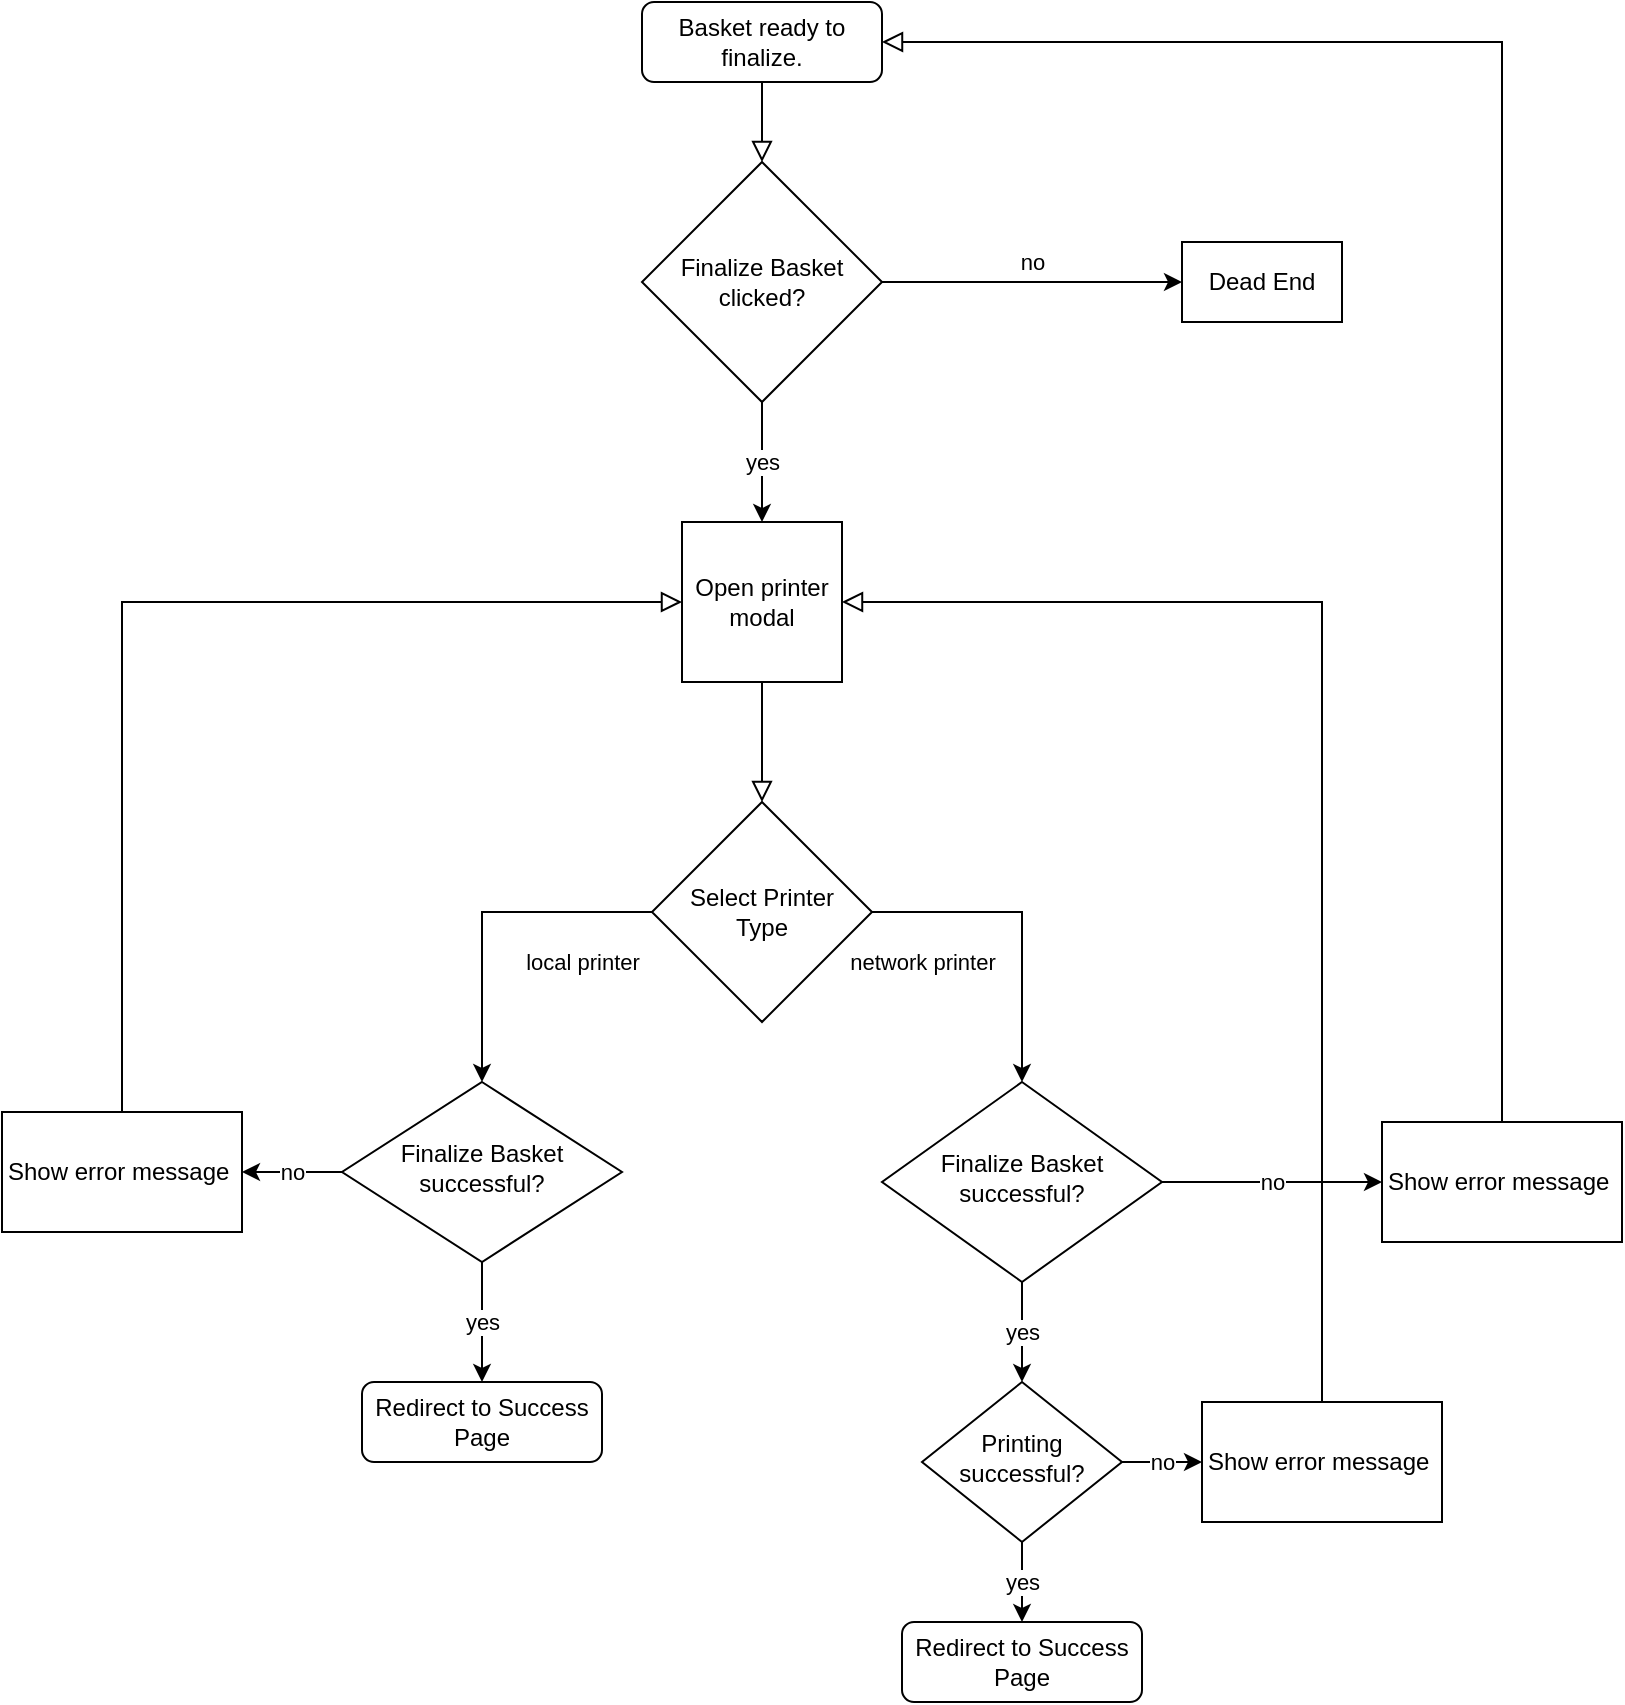 <mxfile version="13.10.4" type="github">
  <diagram id="C5RBs43oDa-KdzZeNtuy" name="Page-1">
    <mxGraphModel dx="1440" dy="954" grid="1" gridSize="10" guides="1" tooltips="1" connect="1" arrows="1" fold="1" page="1" pageScale="1" pageWidth="827" pageHeight="1169" math="0" shadow="0">
      <root>
        <mxCell id="WIyWlLk6GJQsqaUBKTNV-0" />
        <mxCell id="WIyWlLk6GJQsqaUBKTNV-1" parent="WIyWlLk6GJQsqaUBKTNV-0" />
        <mxCell id="WIyWlLk6GJQsqaUBKTNV-3" value="Basket ready to finalize." style="rounded=1;whiteSpace=wrap;html=1;fontSize=12;glass=0;strokeWidth=1;shadow=0;" parent="WIyWlLk6GJQsqaUBKTNV-1" vertex="1">
          <mxGeometry x="329" y="20" width="120" height="40" as="geometry" />
        </mxCell>
        <mxCell id="WIyWlLk6GJQsqaUBKTNV-6" value="Finalize Basket &lt;br&gt;successful?" style="rhombus;whiteSpace=wrap;html=1;shadow=0;fontFamily=Helvetica;fontSize=12;align=center;strokeWidth=1;spacing=6;spacingTop=-4;" parent="WIyWlLk6GJQsqaUBKTNV-1" vertex="1">
          <mxGeometry x="179" y="560" width="140" height="90" as="geometry" />
        </mxCell>
        <mxCell id="WIyWlLk6GJQsqaUBKTNV-11" value="Redirect to Success Page" style="rounded=1;whiteSpace=wrap;html=1;fontSize=12;glass=0;strokeWidth=1;shadow=0;" parent="WIyWlLk6GJQsqaUBKTNV-1" vertex="1">
          <mxGeometry x="189" y="710" width="120" height="40" as="geometry" />
        </mxCell>
        <mxCell id="SuKsgBhXOw_TqzZO0JG3-0" value="Finalize Basket clicked?" style="rhombus;whiteSpace=wrap;html=1;" vertex="1" parent="WIyWlLk6GJQsqaUBKTNV-1">
          <mxGeometry x="329" y="100" width="120" height="120" as="geometry" />
        </mxCell>
        <mxCell id="SuKsgBhXOw_TqzZO0JG3-1" value="" style="rounded=0;html=1;jettySize=auto;orthogonalLoop=1;fontSize=11;endArrow=block;endFill=0;endSize=8;strokeWidth=1;shadow=0;labelBackgroundColor=none;edgeStyle=orthogonalEdgeStyle;" edge="1" parent="WIyWlLk6GJQsqaUBKTNV-1" source="WIyWlLk6GJQsqaUBKTNV-3" target="SuKsgBhXOw_TqzZO0JG3-0">
          <mxGeometry relative="1" as="geometry">
            <mxPoint x="59" y="50" as="sourcePoint" />
            <mxPoint x="149" y="165" as="targetPoint" />
          </mxGeometry>
        </mxCell>
        <mxCell id="SuKsgBhXOw_TqzZO0JG3-3" value="Dead End" style="rounded=1;whiteSpace=wrap;html=1;fontSize=12;glass=0;strokeWidth=1;shadow=0;arcSize=0;" vertex="1" parent="WIyWlLk6GJQsqaUBKTNV-1">
          <mxGeometry x="599" y="140" width="80" height="40" as="geometry" />
        </mxCell>
        <mxCell id="SuKsgBhXOw_TqzZO0JG3-29" value="" style="endArrow=classic;html=1;shadow=0;labelBackgroundColor=none;strokeWidth=1;edgeStyle=orthogonalEdgeStyle;exitX=1;exitY=0.5;exitDx=0;exitDy=0;entryX=0;entryY=0.5;entryDx=0;entryDy=0;" edge="1" parent="WIyWlLk6GJQsqaUBKTNV-1" source="SuKsgBhXOw_TqzZO0JG3-0" target="SuKsgBhXOw_TqzZO0JG3-3">
          <mxGeometry relative="1" as="geometry">
            <mxPoint x="219" y="310" as="sourcePoint" />
            <mxPoint x="319" y="310" as="targetPoint" />
            <Array as="points">
              <mxPoint x="589" y="160" />
            </Array>
          </mxGeometry>
        </mxCell>
        <mxCell id="SuKsgBhXOw_TqzZO0JG3-30" value="no" style="edgeLabel;resizable=0;html=1;align=center;verticalAlign=middle;" connectable="0" vertex="1" parent="SuKsgBhXOw_TqzZO0JG3-29">
          <mxGeometry relative="1" as="geometry">
            <mxPoint y="-10" as="offset" />
          </mxGeometry>
        </mxCell>
        <mxCell id="SuKsgBhXOw_TqzZO0JG3-33" value="" style="endArrow=classic;html=1;shadow=0;labelBackgroundColor=none;strokeWidth=1;exitX=0.5;exitY=1;exitDx=0;exitDy=0;entryX=0.5;entryY=0;entryDx=0;entryDy=0;" edge="1" parent="WIyWlLk6GJQsqaUBKTNV-1" source="SuKsgBhXOw_TqzZO0JG3-0" target="SuKsgBhXOw_TqzZO0JG3-45">
          <mxGeometry relative="1" as="geometry">
            <mxPoint x="69" y="250" as="sourcePoint" />
            <mxPoint x="319" y="310" as="targetPoint" />
          </mxGeometry>
        </mxCell>
        <mxCell id="SuKsgBhXOw_TqzZO0JG3-34" value="yes" style="edgeLabel;resizable=0;html=1;align=center;verticalAlign=middle;" connectable="0" vertex="1" parent="SuKsgBhXOw_TqzZO0JG3-33">
          <mxGeometry relative="1" as="geometry" />
        </mxCell>
        <mxCell id="SuKsgBhXOw_TqzZO0JG3-35" value="" style="endArrow=classic;html=1;shadow=0;labelBackgroundColor=none;strokeWidth=1;entryX=0.5;entryY=0;entryDx=0;entryDy=0;exitX=0.5;exitY=1;exitDx=0;exitDy=0;" edge="1" parent="WIyWlLk6GJQsqaUBKTNV-1" source="WIyWlLk6GJQsqaUBKTNV-6" target="WIyWlLk6GJQsqaUBKTNV-11">
          <mxGeometry relative="1" as="geometry">
            <mxPoint x="109" y="715" as="sourcePoint" />
            <mxPoint x="199" y="710" as="targetPoint" />
          </mxGeometry>
        </mxCell>
        <mxCell id="SuKsgBhXOw_TqzZO0JG3-36" value="yes" style="edgeLabel;resizable=0;html=1;align=center;verticalAlign=middle;" connectable="0" vertex="1" parent="SuKsgBhXOw_TqzZO0JG3-35">
          <mxGeometry relative="1" as="geometry" />
        </mxCell>
        <mxCell id="SuKsgBhXOw_TqzZO0JG3-43" value="Select Printer &lt;br&gt;Type" style="rhombus;whiteSpace=wrap;html=1;" vertex="1" parent="WIyWlLk6GJQsqaUBKTNV-1">
          <mxGeometry x="334" y="420" width="110" height="110" as="geometry" />
        </mxCell>
        <mxCell id="SuKsgBhXOw_TqzZO0JG3-49" style="edgeStyle=orthogonalEdgeStyle;rounded=0;orthogonalLoop=1;jettySize=auto;html=1;exitX=0.5;exitY=1;exitDx=0;exitDy=0;entryX=0.5;entryY=0;entryDx=0;entryDy=0;shadow=0;labelBackgroundColor=none;endArrow=block;endFill=0;endSize=8;strokeWidth=1;" edge="1" parent="WIyWlLk6GJQsqaUBKTNV-1" source="SuKsgBhXOw_TqzZO0JG3-45" target="SuKsgBhXOw_TqzZO0JG3-43">
          <mxGeometry relative="1" as="geometry" />
        </mxCell>
        <mxCell id="SuKsgBhXOw_TqzZO0JG3-45" value="Open printer modal" style="whiteSpace=wrap;html=1;aspect=fixed;" vertex="1" parent="WIyWlLk6GJQsqaUBKTNV-1">
          <mxGeometry x="349" y="280" width="80" height="80" as="geometry" />
        </mxCell>
        <mxCell id="SuKsgBhXOw_TqzZO0JG3-47" value="" style="endArrow=classic;html=1;shadow=0;labelBackgroundColor=none;strokeWidth=1;exitX=0;exitY=0.5;exitDx=0;exitDy=0;edgeStyle=orthogonalEdgeStyle;rounded=0;entryX=0.5;entryY=0;entryDx=0;entryDy=0;" edge="1" parent="WIyWlLk6GJQsqaUBKTNV-1" source="SuKsgBhXOw_TqzZO0JG3-43" target="WIyWlLk6GJQsqaUBKTNV-6">
          <mxGeometry relative="1" as="geometry">
            <mxPoint x="459" y="410" as="sourcePoint" />
            <mxPoint x="199" y="600" as="targetPoint" />
            <Array as="points">
              <mxPoint x="249" y="475" />
            </Array>
          </mxGeometry>
        </mxCell>
        <mxCell id="SuKsgBhXOw_TqzZO0JG3-48" value="local printer" style="edgeLabel;resizable=0;html=1;align=center;verticalAlign=middle;" connectable="0" vertex="1" parent="SuKsgBhXOw_TqzZO0JG3-47">
          <mxGeometry relative="1" as="geometry">
            <mxPoint x="50" y="25" as="offset" />
          </mxGeometry>
        </mxCell>
        <mxCell id="SuKsgBhXOw_TqzZO0JG3-50" value="" style="endArrow=classic;html=1;shadow=0;labelBackgroundColor=none;strokeWidth=1;exitX=1;exitY=0.5;exitDx=0;exitDy=0;edgeStyle=orthogonalEdgeStyle;rounded=0;entryX=0.5;entryY=0;entryDx=0;entryDy=0;" edge="1" parent="WIyWlLk6GJQsqaUBKTNV-1" source="SuKsgBhXOw_TqzZO0JG3-43" target="SuKsgBhXOw_TqzZO0JG3-53">
          <mxGeometry relative="1" as="geometry">
            <mxPoint x="469" y="510" as="sourcePoint" />
            <mxPoint x="519" y="600" as="targetPoint" />
            <Array as="points">
              <mxPoint x="519" y="475" />
            </Array>
          </mxGeometry>
        </mxCell>
        <mxCell id="SuKsgBhXOw_TqzZO0JG3-51" value="network printer" style="edgeLabel;resizable=0;html=1;align=center;verticalAlign=middle;" connectable="0" vertex="1" parent="SuKsgBhXOw_TqzZO0JG3-50">
          <mxGeometry relative="1" as="geometry">
            <mxPoint x="-50" y="20" as="offset" />
          </mxGeometry>
        </mxCell>
        <mxCell id="SuKsgBhXOw_TqzZO0JG3-53" value="Finalize Basket &lt;br&gt;successful?" style="rhombus;whiteSpace=wrap;html=1;shadow=0;fontFamily=Helvetica;fontSize=12;align=center;strokeWidth=1;spacing=6;spacingTop=-4;" vertex="1" parent="WIyWlLk6GJQsqaUBKTNV-1">
          <mxGeometry x="449" y="560" width="140" height="100" as="geometry" />
        </mxCell>
        <mxCell id="SuKsgBhXOw_TqzZO0JG3-54" value="Printing successful?" style="rhombus;whiteSpace=wrap;html=1;shadow=0;fontFamily=Helvetica;fontSize=12;align=center;strokeWidth=1;spacing=6;spacingTop=-4;" vertex="1" parent="WIyWlLk6GJQsqaUBKTNV-1">
          <mxGeometry x="469" y="710" width="100" height="80" as="geometry" />
        </mxCell>
        <mxCell id="SuKsgBhXOw_TqzZO0JG3-55" value="Redirect to Success Page" style="rounded=1;whiteSpace=wrap;html=1;fontSize=12;glass=0;strokeWidth=1;shadow=0;" vertex="1" parent="WIyWlLk6GJQsqaUBKTNV-1">
          <mxGeometry x="459" y="830" width="120" height="40" as="geometry" />
        </mxCell>
        <mxCell id="SuKsgBhXOw_TqzZO0JG3-56" value="" style="endArrow=classic;html=1;shadow=0;labelBackgroundColor=none;strokeWidth=1;entryX=0.5;entryY=0;entryDx=0;entryDy=0;exitX=0.5;exitY=1;exitDx=0;exitDy=0;" edge="1" parent="WIyWlLk6GJQsqaUBKTNV-1" source="SuKsgBhXOw_TqzZO0JG3-53" target="SuKsgBhXOw_TqzZO0JG3-54">
          <mxGeometry relative="1" as="geometry">
            <mxPoint x="429" y="715" as="sourcePoint" />
            <mxPoint x="479" y="685" as="targetPoint" />
          </mxGeometry>
        </mxCell>
        <mxCell id="SuKsgBhXOw_TqzZO0JG3-57" value="yes" style="edgeLabel;resizable=0;html=1;align=center;verticalAlign=middle;" connectable="0" vertex="1" parent="SuKsgBhXOw_TqzZO0JG3-56">
          <mxGeometry relative="1" as="geometry" />
        </mxCell>
        <mxCell id="SuKsgBhXOw_TqzZO0JG3-58" value="" style="endArrow=classic;html=1;shadow=0;labelBackgroundColor=none;strokeWidth=1;exitX=0.5;exitY=1;exitDx=0;exitDy=0;entryX=0.5;entryY=0;entryDx=0;entryDy=0;" edge="1" parent="WIyWlLk6GJQsqaUBKTNV-1" source="SuKsgBhXOw_TqzZO0JG3-54" target="SuKsgBhXOw_TqzZO0JG3-55">
          <mxGeometry relative="1" as="geometry">
            <mxPoint x="539" y="895" as="sourcePoint" />
            <mxPoint x="639" y="895" as="targetPoint" />
          </mxGeometry>
        </mxCell>
        <mxCell id="SuKsgBhXOw_TqzZO0JG3-59" value="yes" style="edgeLabel;resizable=0;html=1;align=center;verticalAlign=middle;" connectable="0" vertex="1" parent="SuKsgBhXOw_TqzZO0JG3-58">
          <mxGeometry relative="1" as="geometry" />
        </mxCell>
        <mxCell id="SuKsgBhXOw_TqzZO0JG3-60" value="" style="endArrow=classic;html=1;shadow=0;labelBackgroundColor=none;strokeWidth=1;exitX=0;exitY=0.5;exitDx=0;exitDy=0;entryX=1;entryY=0.5;entryDx=0;entryDy=0;" edge="1" parent="WIyWlLk6GJQsqaUBKTNV-1" source="WIyWlLk6GJQsqaUBKTNV-6" target="SuKsgBhXOw_TqzZO0JG3-63">
          <mxGeometry relative="1" as="geometry">
            <mxPoint x="-1" y="640" as="sourcePoint" />
            <mxPoint x="79" y="610" as="targetPoint" />
          </mxGeometry>
        </mxCell>
        <mxCell id="SuKsgBhXOw_TqzZO0JG3-61" value="no" style="edgeLabel;resizable=0;html=1;align=center;verticalAlign=middle;" connectable="0" vertex="1" parent="SuKsgBhXOw_TqzZO0JG3-60">
          <mxGeometry relative="1" as="geometry" />
        </mxCell>
        <mxCell id="SuKsgBhXOw_TqzZO0JG3-65" style="edgeStyle=orthogonalEdgeStyle;rounded=0;orthogonalLoop=1;jettySize=auto;html=1;exitX=0.5;exitY=0;exitDx=0;exitDy=0;entryX=0;entryY=0.5;entryDx=0;entryDy=0;shadow=0;labelBackgroundColor=none;endArrow=block;endFill=0;endSize=8;strokeWidth=1;" edge="1" parent="WIyWlLk6GJQsqaUBKTNV-1" source="SuKsgBhXOw_TqzZO0JG3-63" target="SuKsgBhXOw_TqzZO0JG3-45">
          <mxGeometry relative="1" as="geometry" />
        </mxCell>
        <mxCell id="SuKsgBhXOw_TqzZO0JG3-63" value="Show error message&amp;nbsp;" style="rounded=0;whiteSpace=wrap;html=1;" vertex="1" parent="WIyWlLk6GJQsqaUBKTNV-1">
          <mxGeometry x="9" y="575" width="120" height="60" as="geometry" />
        </mxCell>
        <mxCell id="SuKsgBhXOw_TqzZO0JG3-71" style="edgeStyle=orthogonalEdgeStyle;rounded=0;orthogonalLoop=1;jettySize=auto;html=1;entryX=1;entryY=0.5;entryDx=0;entryDy=0;shadow=0;labelBackgroundColor=none;endArrow=block;endFill=0;endSize=8;strokeWidth=1;" edge="1" parent="WIyWlLk6GJQsqaUBKTNV-1" source="SuKsgBhXOw_TqzZO0JG3-66" target="WIyWlLk6GJQsqaUBKTNV-3">
          <mxGeometry relative="1" as="geometry">
            <Array as="points">
              <mxPoint x="759" y="40" />
            </Array>
          </mxGeometry>
        </mxCell>
        <mxCell id="SuKsgBhXOw_TqzZO0JG3-66" value="Show error message&amp;nbsp;" style="rounded=0;whiteSpace=wrap;html=1;" vertex="1" parent="WIyWlLk6GJQsqaUBKTNV-1">
          <mxGeometry x="699" y="580" width="120" height="60" as="geometry" />
        </mxCell>
        <mxCell id="SuKsgBhXOw_TqzZO0JG3-69" value="" style="endArrow=classic;html=1;shadow=0;labelBackgroundColor=none;strokeWidth=1;exitX=1;exitY=0.5;exitDx=0;exitDy=0;entryX=0;entryY=0.5;entryDx=0;entryDy=0;" edge="1" parent="WIyWlLk6GJQsqaUBKTNV-1" source="SuKsgBhXOw_TqzZO0JG3-53" target="SuKsgBhXOw_TqzZO0JG3-66">
          <mxGeometry relative="1" as="geometry">
            <mxPoint x="609" y="570" as="sourcePoint" />
            <mxPoint x="709" y="570" as="targetPoint" />
          </mxGeometry>
        </mxCell>
        <mxCell id="SuKsgBhXOw_TqzZO0JG3-70" value="no" style="edgeLabel;resizable=0;html=1;align=center;verticalAlign=middle;" connectable="0" vertex="1" parent="SuKsgBhXOw_TqzZO0JG3-69">
          <mxGeometry relative="1" as="geometry" />
        </mxCell>
        <mxCell id="SuKsgBhXOw_TqzZO0JG3-72" value="" style="endArrow=classic;html=1;shadow=0;labelBackgroundColor=none;strokeWidth=1;exitX=1;exitY=0.5;exitDx=0;exitDy=0;entryX=0;entryY=0.5;entryDx=0;entryDy=0;" edge="1" parent="WIyWlLk6GJQsqaUBKTNV-1" source="SuKsgBhXOw_TqzZO0JG3-54" target="SuKsgBhXOw_TqzZO0JG3-76">
          <mxGeometry relative="1" as="geometry">
            <mxPoint x="639" y="760" as="sourcePoint" />
            <mxPoint x="679" y="750" as="targetPoint" />
          </mxGeometry>
        </mxCell>
        <mxCell id="SuKsgBhXOw_TqzZO0JG3-73" value="no" style="edgeLabel;resizable=0;html=1;align=center;verticalAlign=middle;" connectable="0" vertex="1" parent="SuKsgBhXOw_TqzZO0JG3-72">
          <mxGeometry relative="1" as="geometry" />
        </mxCell>
        <mxCell id="SuKsgBhXOw_TqzZO0JG3-77" style="edgeStyle=orthogonalEdgeStyle;rounded=0;orthogonalLoop=1;jettySize=auto;html=1;exitX=0.5;exitY=0;exitDx=0;exitDy=0;entryX=1;entryY=0.5;entryDx=0;entryDy=0;shadow=0;labelBackgroundColor=none;endArrow=block;endFill=0;endSize=8;strokeWidth=1;" edge="1" parent="WIyWlLk6GJQsqaUBKTNV-1" source="SuKsgBhXOw_TqzZO0JG3-76" target="SuKsgBhXOw_TqzZO0JG3-45">
          <mxGeometry relative="1" as="geometry" />
        </mxCell>
        <mxCell id="SuKsgBhXOw_TqzZO0JG3-76" value="Show error message&amp;nbsp;" style="rounded=0;whiteSpace=wrap;html=1;" vertex="1" parent="WIyWlLk6GJQsqaUBKTNV-1">
          <mxGeometry x="609" y="720" width="120" height="60" as="geometry" />
        </mxCell>
      </root>
    </mxGraphModel>
  </diagram>
</mxfile>
